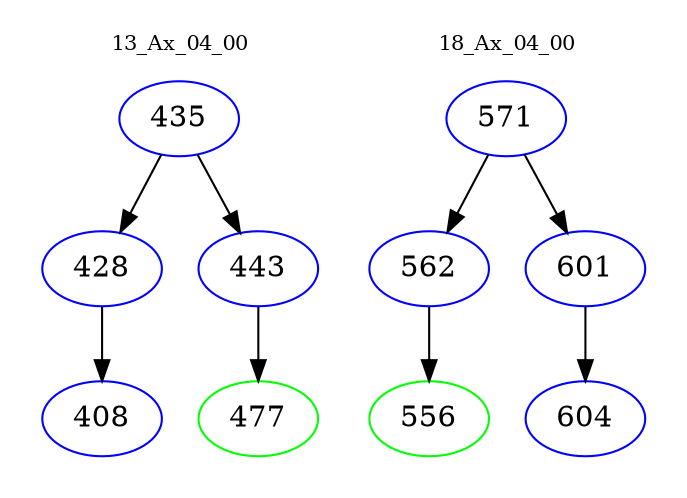 digraph{
subgraph cluster_0 {
color = white
label = "13_Ax_04_00";
fontsize=10;
T0_435 [label="435", color="blue"]
T0_435 -> T0_428 [color="black"]
T0_428 [label="428", color="blue"]
T0_428 -> T0_408 [color="black"]
T0_408 [label="408", color="blue"]
T0_435 -> T0_443 [color="black"]
T0_443 [label="443", color="blue"]
T0_443 -> T0_477 [color="black"]
T0_477 [label="477", color="green"]
}
subgraph cluster_1 {
color = white
label = "18_Ax_04_00";
fontsize=10;
T1_571 [label="571", color="blue"]
T1_571 -> T1_562 [color="black"]
T1_562 [label="562", color="blue"]
T1_562 -> T1_556 [color="black"]
T1_556 [label="556", color="green"]
T1_571 -> T1_601 [color="black"]
T1_601 [label="601", color="blue"]
T1_601 -> T1_604 [color="black"]
T1_604 [label="604", color="blue"]
}
}
